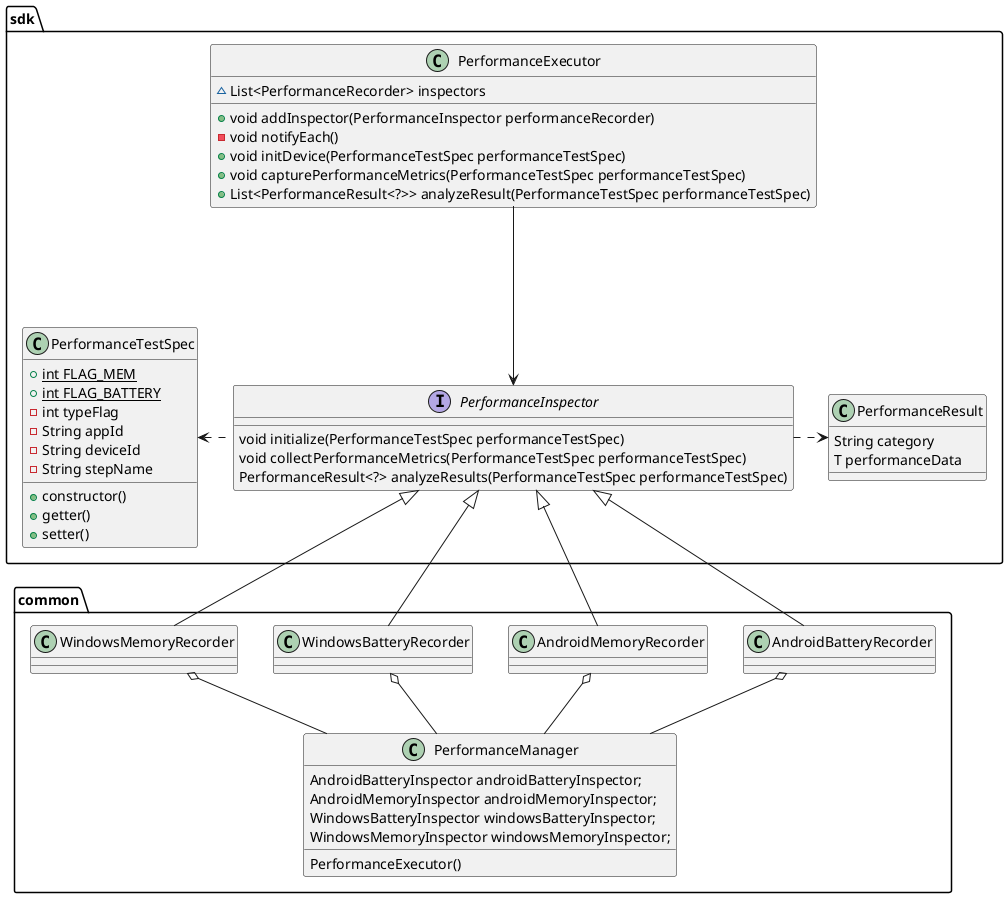 @startuml
'https://plantuml.com/class-diagram'

package "sdk" {

    class PerformanceTestSpec {
        {static}+int FLAG_MEM
        {static}+int FLAG_BATTERY
        -int typeFlag
        -String appId
        -String deviceId
        -String stepName
        +constructor()
        +getter()
        +setter()
    }
    interface PerformanceInspector {
        void initialize(PerformanceTestSpec performanceTestSpec)
        void collectPerformanceMetrics(PerformanceTestSpec performanceTestSpec)
        PerformanceResult<?> analyzeResults(PerformanceTestSpec performanceTestSpec)
    }

    class PerformanceExecutor {
        ~List<PerformanceRecorder> inspectors
        +void addInspector(PerformanceInspector performanceRecorder)
        -void notifyEach()
        +void initDevice(PerformanceTestSpec performanceTestSpec)
        +void capturePerformanceMetrics(PerformanceTestSpec performanceTestSpec)
        +List<PerformanceResult<?>> analyzeResult(PerformanceTestSpec performanceTestSpec)
    }

    class PerformanceResult {
        String category
        T performanceData
    }


    PerformanceInspector -left..> PerformanceTestSpec
    PerformanceInspector <---up PerformanceExecutor
    PerformanceInspector -right..> PerformanceResult
}

package "common" {
    class PerformanceManager {
        AndroidBatteryInspector androidBatteryInspector;
        AndroidMemoryInspector androidMemoryInspector;
        WindowsBatteryInspector windowsBatteryInspector;
        WindowsMemoryInspector windowsMemoryInspector;
        PerformanceExecutor()
    }
    PerformanceInspector <|-- AndroidBatteryRecorder
    PerformanceInspector <|-- AndroidMemoryRecorder
    PerformanceInspector <|-- WindowsBatteryRecorder
    PerformanceInspector <|-- WindowsMemoryRecorder

    AndroidBatteryRecorder o-- PerformanceManager
    AndroidMemoryRecorder o-- PerformanceManager
    WindowsBatteryRecorder o-- PerformanceManager
    WindowsMemoryRecorder o-- PerformanceManager
}
@enduml

@startuml
participant PerformanceManager
participant AppiumRunner
participant PerformanceExecutor
participant AndroidMemRecorder
participant AndroidBatteryRecorder
participant WindowsBatteryRecorder
participant ThreadParam

activate AppiumRunner
AppiumRunner -> PerformanceExecutor : new PerformanceExecutor()
activate PerformanceExecutor
AppiumRunner -> PerformanceManager: get...Inspectors
PerformanceManager -> AppiumRunner: XxxInspector
AppiumRunner -> PerformanceExecutor : addInspector(XxxInspector)
AppiumRunner -> ThreadParam: init(..., PerformanceExecutor)
activate ThreadParam
AppiumRunner -> PerformanceExecutor : initialize(performanceTestSpec1)
PerformanceExecutor -> AndroidMemRecorder : initialize(performanceTestSpec1)
PerformanceExecutor -> AndroidBatteryRecorder : initialize(performanceTestSpec1)
AppiumRunner -> PerformanceExecutor : initialize(performanceTestSpec2)
PerformanceExecutor -> WindowsBatteryRecorder : initialize(performanceTestSpec2)
AppiumRunner -> PerformanceExecutor : capturePerformanceMetrics
PerformanceExecutor -> AndroidMemRecorder : addMetricsData
PerformanceExecutor -> AndroidBatteryRecorder : addMetricsData
PerformanceExecutor -> WindowsBatteryRecorder : addMetricsData
AppiumRunner -> PerformanceExecutor : analyzeResults
PerformanceExecutor -> AndroidMemRecorder : analyzeResults
PerformanceExecutor -> AndroidBatteryRecorder : analyzeResults
PerformanceExecutor -> WindowsBatteryRecorder : analyzeResults
PerformanceExecutor -> AppiumRunner: List<PerformanceResult<?>>
deactivate PerformanceExecutor
AppiumRunner -> ThreadParam: clean
deactivate ThreadParam
deactivate AppiumRunner
@enduml